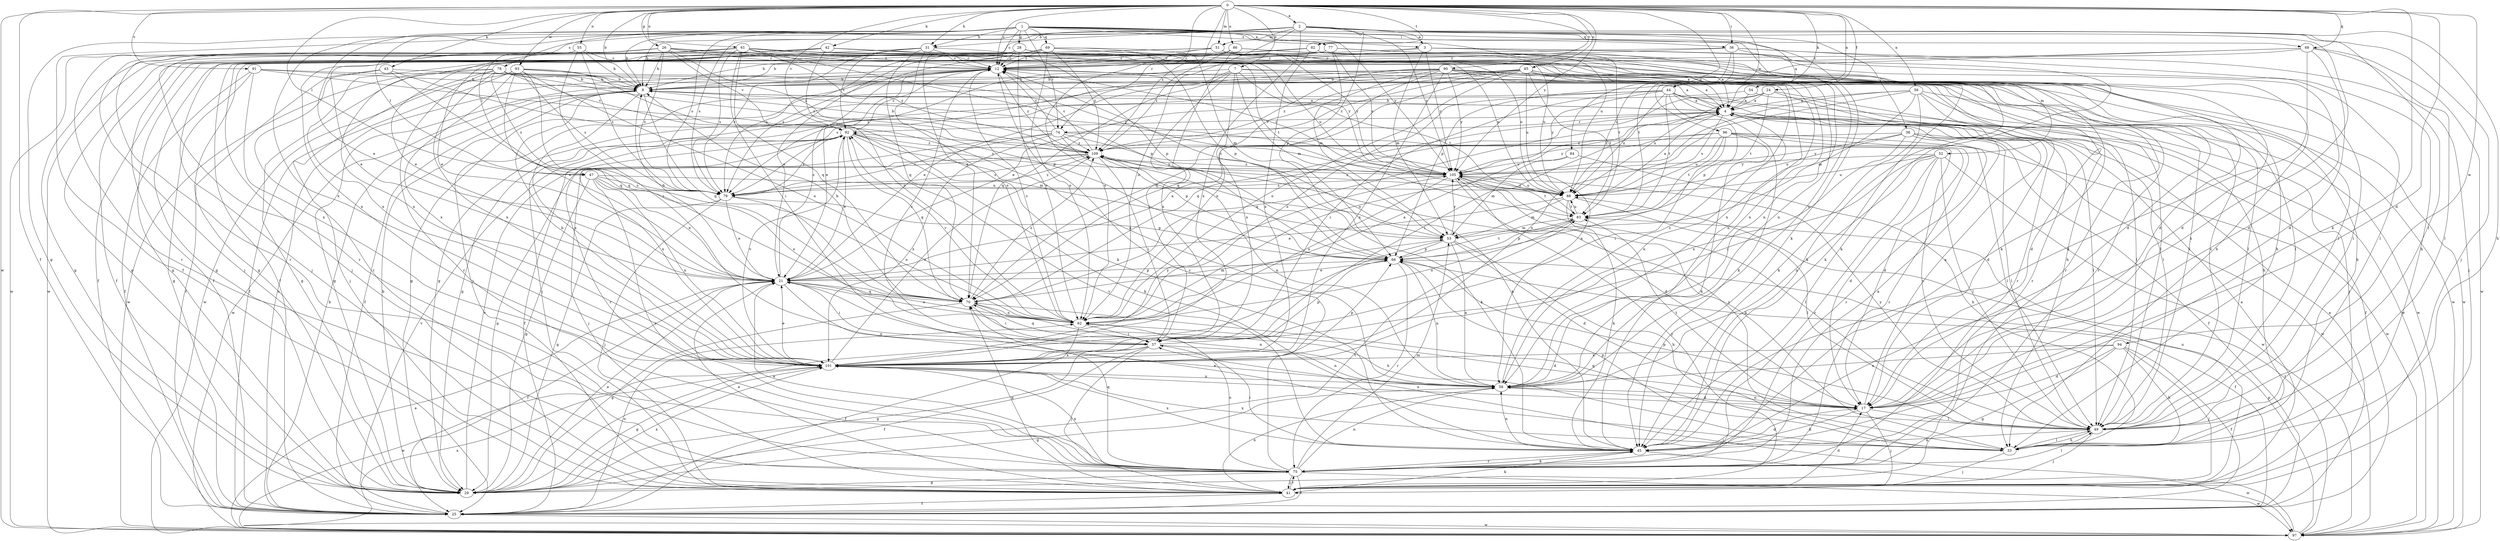strict digraph  {
0;
1;
2;
3;
4;
7;
8;
12;
17;
21;
24;
25;
26;
28;
29;
31;
33;
36;
37;
38;
41;
42;
43;
44;
45;
47;
49;
51;
52;
53;
54;
55;
56;
58;
61;
62;
66;
68;
69;
70;
74;
75;
77;
78;
79;
82;
83;
84;
85;
86;
88;
90;
91;
92;
93;
94;
96;
97;
101;
105;
109;
0 -> 2  [label=a];
0 -> 7  [label=b];
0 -> 8  [label=b];
0 -> 12  [label=c];
0 -> 17  [label=d];
0 -> 24  [label=f];
0 -> 25  [label=f];
0 -> 26  [label=g];
0 -> 31  [label=h];
0 -> 36  [label=i];
0 -> 42  [label=k];
0 -> 43  [label=k];
0 -> 44  [label=k];
0 -> 45  [label=k];
0 -> 47  [label=l];
0 -> 51  [label=m];
0 -> 54  [label=n];
0 -> 55  [label=n];
0 -> 56  [label=n];
0 -> 61  [label=o];
0 -> 68  [label=q];
0 -> 74  [label=r];
0 -> 82  [label=t];
0 -> 84  [label=u];
0 -> 85  [label=u];
0 -> 86  [label=u];
0 -> 90  [label=v];
0 -> 91  [label=v];
0 -> 92  [label=v];
0 -> 93  [label=w];
0 -> 94  [label=w];
0 -> 96  [label=w];
0 -> 97  [label=w];
0 -> 105  [label=y];
0 -> 109  [label=z];
1 -> 3  [label=a];
1 -> 8  [label=b];
1 -> 12  [label=c];
1 -> 21  [label=e];
1 -> 28  [label=g];
1 -> 29  [label=g];
1 -> 31  [label=h];
1 -> 36  [label=i];
1 -> 45  [label=k];
1 -> 47  [label=l];
1 -> 58  [label=n];
1 -> 68  [label=q];
1 -> 69  [label=q];
1 -> 74  [label=r];
1 -> 77  [label=s];
1 -> 78  [label=s];
1 -> 79  [label=s];
1 -> 88  [label=u];
1 -> 101  [label=x];
1 -> 105  [label=y];
2 -> 3  [label=a];
2 -> 4  [label=a];
2 -> 8  [label=b];
2 -> 25  [label=f];
2 -> 31  [label=h];
2 -> 33  [label=h];
2 -> 38  [label=j];
2 -> 41  [label=j];
2 -> 45  [label=k];
2 -> 47  [label=l];
2 -> 49  [label=l];
2 -> 51  [label=m];
2 -> 62  [label=o];
2 -> 66  [label=p];
2 -> 70  [label=q];
2 -> 79  [label=s];
2 -> 101  [label=x];
2 -> 105  [label=y];
3 -> 12  [label=c];
3 -> 17  [label=d];
3 -> 29  [label=g];
3 -> 49  [label=l];
3 -> 52  [label=m];
3 -> 53  [label=m];
3 -> 105  [label=y];
4 -> 8  [label=b];
4 -> 17  [label=d];
4 -> 25  [label=f];
4 -> 37  [label=i];
4 -> 49  [label=l];
4 -> 58  [label=n];
4 -> 70  [label=q];
4 -> 74  [label=r];
4 -> 88  [label=u];
4 -> 92  [label=v];
7 -> 8  [label=b];
7 -> 37  [label=i];
7 -> 49  [label=l];
7 -> 53  [label=m];
7 -> 70  [label=q];
7 -> 75  [label=r];
7 -> 79  [label=s];
7 -> 83  [label=t];
7 -> 101  [label=x];
8 -> 4  [label=a];
8 -> 25  [label=f];
8 -> 58  [label=n];
8 -> 70  [label=q];
8 -> 97  [label=w];
8 -> 101  [label=x];
12 -> 8  [label=b];
12 -> 21  [label=e];
12 -> 29  [label=g];
12 -> 41  [label=j];
12 -> 109  [label=z];
17 -> 4  [label=a];
17 -> 41  [label=j];
17 -> 45  [label=k];
17 -> 49  [label=l];
17 -> 58  [label=n];
17 -> 83  [label=t];
17 -> 101  [label=x];
21 -> 4  [label=a];
21 -> 8  [label=b];
21 -> 12  [label=c];
21 -> 25  [label=f];
21 -> 33  [label=h];
21 -> 37  [label=i];
21 -> 58  [label=n];
21 -> 66  [label=p];
21 -> 70  [label=q];
24 -> 4  [label=a];
24 -> 33  [label=h];
24 -> 70  [label=q];
24 -> 75  [label=r];
24 -> 83  [label=t];
24 -> 88  [label=u];
25 -> 4  [label=a];
25 -> 8  [label=b];
25 -> 12  [label=c];
25 -> 62  [label=o];
25 -> 92  [label=v];
25 -> 97  [label=w];
26 -> 8  [label=b];
26 -> 12  [label=c];
26 -> 21  [label=e];
26 -> 41  [label=j];
26 -> 49  [label=l];
26 -> 75  [label=r];
26 -> 79  [label=s];
26 -> 83  [label=t];
26 -> 92  [label=v];
26 -> 109  [label=z];
28 -> 4  [label=a];
28 -> 12  [label=c];
28 -> 21  [label=e];
28 -> 25  [label=f];
28 -> 29  [label=g];
28 -> 33  [label=h];
28 -> 41  [label=j];
28 -> 49  [label=l];
28 -> 62  [label=o];
28 -> 79  [label=s];
28 -> 88  [label=u];
29 -> 8  [label=b];
29 -> 21  [label=e];
29 -> 83  [label=t];
29 -> 92  [label=v];
29 -> 101  [label=x];
31 -> 12  [label=c];
31 -> 62  [label=o];
31 -> 66  [label=p];
31 -> 70  [label=q];
31 -> 79  [label=s];
31 -> 92  [label=v];
31 -> 101  [label=x];
33 -> 21  [label=e];
33 -> 41  [label=j];
33 -> 49  [label=l];
33 -> 66  [label=p];
33 -> 101  [label=x];
33 -> 109  [label=z];
36 -> 8  [label=b];
36 -> 12  [label=c];
36 -> 33  [label=h];
36 -> 41  [label=j];
36 -> 45  [label=k];
36 -> 83  [label=t];
36 -> 88  [label=u];
37 -> 12  [label=c];
37 -> 25  [label=f];
37 -> 29  [label=g];
37 -> 41  [label=j];
37 -> 58  [label=n];
37 -> 66  [label=p];
37 -> 70  [label=q];
37 -> 101  [label=x];
38 -> 25  [label=f];
38 -> 49  [label=l];
38 -> 75  [label=r];
38 -> 88  [label=u];
38 -> 97  [label=w];
38 -> 101  [label=x];
38 -> 105  [label=y];
38 -> 109  [label=z];
41 -> 4  [label=a];
41 -> 17  [label=d];
41 -> 21  [label=e];
41 -> 25  [label=f];
41 -> 45  [label=k];
41 -> 58  [label=n];
41 -> 70  [label=q];
41 -> 75  [label=r];
41 -> 88  [label=u];
41 -> 105  [label=y];
42 -> 12  [label=c];
42 -> 17  [label=d];
42 -> 21  [label=e];
42 -> 62  [label=o];
42 -> 88  [label=u];
42 -> 97  [label=w];
42 -> 101  [label=x];
43 -> 8  [label=b];
43 -> 25  [label=f];
43 -> 58  [label=n];
43 -> 70  [label=q];
43 -> 75  [label=r];
44 -> 4  [label=a];
44 -> 29  [label=g];
44 -> 37  [label=i];
44 -> 45  [label=k];
44 -> 49  [label=l];
44 -> 62  [label=o];
44 -> 66  [label=p];
44 -> 75  [label=r];
44 -> 83  [label=t];
44 -> 88  [label=u];
44 -> 97  [label=w];
44 -> 105  [label=y];
45 -> 17  [label=d];
45 -> 37  [label=i];
45 -> 58  [label=n];
45 -> 75  [label=r];
45 -> 92  [label=v];
45 -> 97  [label=w];
45 -> 101  [label=x];
47 -> 21  [label=e];
47 -> 29  [label=g];
47 -> 62  [label=o];
47 -> 75  [label=r];
47 -> 79  [label=s];
47 -> 88  [label=u];
47 -> 101  [label=x];
49 -> 12  [label=c];
49 -> 33  [label=h];
49 -> 41  [label=j];
49 -> 45  [label=k];
49 -> 66  [label=p];
49 -> 70  [label=q];
49 -> 92  [label=v];
49 -> 105  [label=y];
51 -> 4  [label=a];
51 -> 12  [label=c];
51 -> 25  [label=f];
51 -> 29  [label=g];
51 -> 33  [label=h];
51 -> 62  [label=o];
51 -> 88  [label=u];
51 -> 105  [label=y];
52 -> 17  [label=d];
52 -> 37  [label=i];
52 -> 49  [label=l];
52 -> 58  [label=n];
52 -> 75  [label=r];
52 -> 88  [label=u];
52 -> 97  [label=w];
52 -> 105  [label=y];
53 -> 12  [label=c];
53 -> 17  [label=d];
53 -> 29  [label=g];
53 -> 33  [label=h];
53 -> 58  [label=n];
53 -> 66  [label=p];
53 -> 105  [label=y];
54 -> 4  [label=a];
54 -> 17  [label=d];
54 -> 41  [label=j];
55 -> 8  [label=b];
55 -> 12  [label=c];
55 -> 37  [label=i];
55 -> 75  [label=r];
55 -> 79  [label=s];
55 -> 97  [label=w];
56 -> 4  [label=a];
56 -> 41  [label=j];
56 -> 45  [label=k];
56 -> 49  [label=l];
56 -> 53  [label=m];
56 -> 62  [label=o];
56 -> 97  [label=w];
56 -> 101  [label=x];
58 -> 12  [label=c];
58 -> 17  [label=d];
58 -> 29  [label=g];
61 -> 12  [label=c];
61 -> 17  [label=d];
61 -> 21  [label=e];
61 -> 29  [label=g];
61 -> 37  [label=i];
61 -> 58  [label=n];
61 -> 66  [label=p];
61 -> 70  [label=q];
61 -> 75  [label=r];
61 -> 79  [label=s];
61 -> 101  [label=x];
61 -> 105  [label=y];
61 -> 109  [label=z];
62 -> 4  [label=a];
62 -> 12  [label=c];
62 -> 17  [label=d];
62 -> 21  [label=e];
62 -> 25  [label=f];
62 -> 37  [label=i];
62 -> 92  [label=v];
66 -> 21  [label=e];
66 -> 25  [label=f];
66 -> 58  [label=n];
66 -> 75  [label=r];
66 -> 83  [label=t];
68 -> 12  [label=c];
68 -> 17  [label=d];
68 -> 45  [label=k];
68 -> 49  [label=l];
68 -> 66  [label=p];
68 -> 79  [label=s];
68 -> 97  [label=w];
69 -> 12  [label=c];
69 -> 25  [label=f];
69 -> 53  [label=m];
69 -> 58  [label=n];
69 -> 62  [label=o];
69 -> 66  [label=p];
69 -> 79  [label=s];
69 -> 109  [label=z];
70 -> 8  [label=b];
70 -> 29  [label=g];
70 -> 37  [label=i];
70 -> 53  [label=m];
70 -> 58  [label=n];
70 -> 62  [label=o];
70 -> 109  [label=z];
74 -> 8  [label=b];
74 -> 12  [label=c];
74 -> 17  [label=d];
74 -> 25  [label=f];
74 -> 45  [label=k];
74 -> 66  [label=p];
74 -> 79  [label=s];
74 -> 101  [label=x];
74 -> 109  [label=z];
75 -> 4  [label=a];
75 -> 12  [label=c];
75 -> 21  [label=e];
75 -> 25  [label=f];
75 -> 29  [label=g];
75 -> 41  [label=j];
75 -> 45  [label=k];
75 -> 49  [label=l];
75 -> 53  [label=m];
75 -> 58  [label=n];
75 -> 62  [label=o];
75 -> 70  [label=q];
75 -> 97  [label=w];
75 -> 101  [label=x];
77 -> 12  [label=c];
77 -> 17  [label=d];
77 -> 25  [label=f];
77 -> 41  [label=j];
77 -> 53  [label=m];
77 -> 58  [label=n];
77 -> 105  [label=y];
78 -> 8  [label=b];
78 -> 29  [label=g];
78 -> 33  [label=h];
78 -> 41  [label=j];
78 -> 49  [label=l];
78 -> 75  [label=r];
78 -> 79  [label=s];
78 -> 92  [label=v];
78 -> 97  [label=w];
78 -> 101  [label=x];
78 -> 109  [label=z];
79 -> 21  [label=e];
79 -> 29  [label=g];
79 -> 41  [label=j];
79 -> 62  [label=o];
79 -> 66  [label=p];
79 -> 109  [label=z];
82 -> 12  [label=c];
82 -> 29  [label=g];
82 -> 83  [label=t];
82 -> 88  [label=u];
82 -> 101  [label=x];
83 -> 53  [label=m];
83 -> 62  [label=o];
83 -> 66  [label=p];
83 -> 88  [label=u];
84 -> 33  [label=h];
84 -> 53  [label=m];
84 -> 105  [label=y];
85 -> 4  [label=a];
85 -> 8  [label=b];
85 -> 21  [label=e];
85 -> 29  [label=g];
85 -> 45  [label=k];
85 -> 62  [label=o];
85 -> 70  [label=q];
85 -> 75  [label=r];
85 -> 83  [label=t];
85 -> 88  [label=u];
85 -> 97  [label=w];
85 -> 109  [label=z];
86 -> 8  [label=b];
86 -> 12  [label=c];
86 -> 45  [label=k];
86 -> 58  [label=n];
86 -> 101  [label=x];
86 -> 109  [label=z];
88 -> 4  [label=a];
88 -> 21  [label=e];
88 -> 45  [label=k];
88 -> 49  [label=l];
88 -> 53  [label=m];
88 -> 83  [label=t];
88 -> 105  [label=y];
88 -> 109  [label=z];
90 -> 4  [label=a];
90 -> 8  [label=b];
90 -> 21  [label=e];
90 -> 29  [label=g];
90 -> 33  [label=h];
90 -> 45  [label=k];
90 -> 49  [label=l];
90 -> 58  [label=n];
90 -> 62  [label=o];
90 -> 70  [label=q];
90 -> 97  [label=w];
90 -> 101  [label=x];
90 -> 105  [label=y];
90 -> 109  [label=z];
91 -> 8  [label=b];
91 -> 25  [label=f];
91 -> 29  [label=g];
91 -> 49  [label=l];
91 -> 66  [label=p];
91 -> 101  [label=x];
92 -> 12  [label=c];
92 -> 21  [label=e];
92 -> 45  [label=k];
92 -> 53  [label=m];
92 -> 70  [label=q];
92 -> 75  [label=r];
92 -> 79  [label=s];
92 -> 101  [label=x];
92 -> 105  [label=y];
92 -> 109  [label=z];
93 -> 8  [label=b];
93 -> 21  [label=e];
93 -> 25  [label=f];
93 -> 45  [label=k];
93 -> 62  [label=o];
93 -> 70  [label=q];
93 -> 79  [label=s];
93 -> 97  [label=w];
93 -> 101  [label=x];
93 -> 105  [label=y];
94 -> 17  [label=d];
94 -> 25  [label=f];
94 -> 29  [label=g];
94 -> 33  [label=h];
94 -> 41  [label=j];
94 -> 58  [label=n];
94 -> 101  [label=x];
96 -> 37  [label=i];
96 -> 45  [label=k];
96 -> 49  [label=l];
96 -> 75  [label=r];
96 -> 83  [label=t];
96 -> 88  [label=u];
96 -> 97  [label=w];
96 -> 105  [label=y];
96 -> 109  [label=z];
97 -> 21  [label=e];
97 -> 37  [label=i];
97 -> 66  [label=p];
97 -> 83  [label=t];
97 -> 101  [label=x];
101 -> 8  [label=b];
101 -> 21  [label=e];
101 -> 29  [label=g];
101 -> 58  [label=n];
101 -> 66  [label=p];
101 -> 92  [label=v];
101 -> 97  [label=w];
101 -> 105  [label=y];
101 -> 109  [label=z];
105 -> 12  [label=c];
105 -> 17  [label=d];
105 -> 33  [label=h];
105 -> 49  [label=l];
105 -> 62  [label=o];
105 -> 79  [label=s];
105 -> 83  [label=t];
105 -> 88  [label=u];
105 -> 109  [label=z];
109 -> 12  [label=c];
109 -> 29  [label=g];
109 -> 37  [label=i];
109 -> 41  [label=j];
109 -> 45  [label=k];
109 -> 58  [label=n];
109 -> 79  [label=s];
109 -> 105  [label=y];
}
